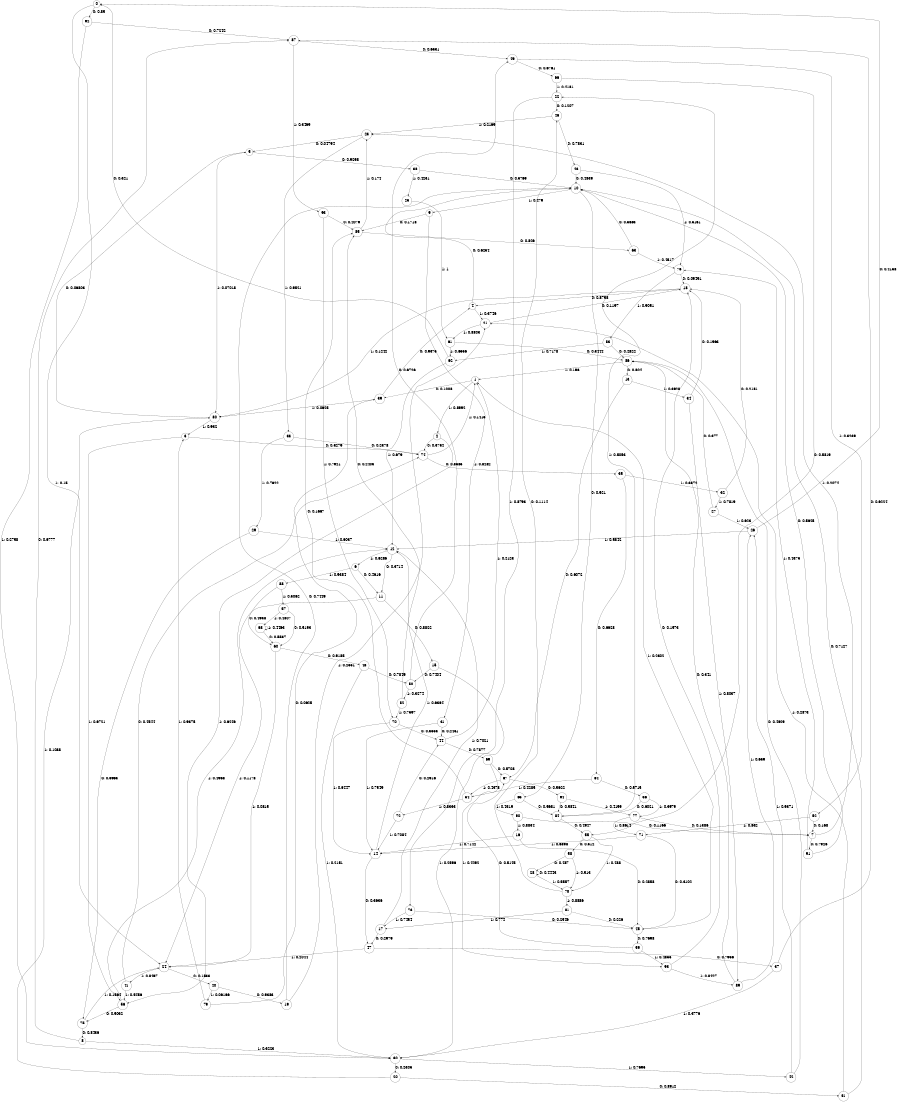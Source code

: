 digraph "ch35concat_phase3_L8" {
size = "6,8.5";
ratio = "fill";
node [shape = circle];
node [fontsize = 24];
edge [fontsize = 24];
0 -> 92 [label = "0: 0.85     "];
0 -> 24 [label = "1: 0.15     "];
1 -> 39 [label = "0: 0.1008   "];
1 -> 2 [label = "1: 0.8992   "];
2 -> 74 [label = "0: 0.3754   "];
2 -> 56 [label = "1: 0.6246   "];
3 -> 74 [label = "0: 0.3279   "];
3 -> 56 [label = "1: 0.6721   "];
4 -> 10 [label = "0: 0.6254   "];
4 -> 21 [label = "1: 0.3746   "];
5 -> 38 [label = "0: 0.9298   "];
5 -> 80 [label = "1: 0.07018  "];
6 -> 11 [label = "0: 0.4616   "];
6 -> 88 [label = "1: 0.5384   "];
7 -> 91 [label = "0: 0.7926   "];
7 -> 23 [label = "1: 0.2074   "];
8 -> 87 [label = "0: 0.6777   "];
8 -> 30 [label = "1: 0.3223   "];
9 -> 85 [label = "0: 0.1718   "];
9 -> 31 [label = "1: 0.8282   "];
10 -> 65 [label = "0: 0.521    "];
10 -> 9 [label = "1: 0.479    "];
11 -> 15 [label = "0: 0.8822   "];
11 -> 24 [label = "1: 0.1178   "];
12 -> 11 [label = "0: 0.3714   "];
12 -> 6 [label = "1: 0.6286   "];
13 -> 67 [label = "0: 0.6072   "];
13 -> 34 [label = "1: 0.3928   "];
14 -> 47 [label = "0: 0.3636   "];
14 -> 12 [label = "1: 0.6364   "];
15 -> 50 [label = "0: 0.7404   "];
15 -> 30 [label = "1: 0.2596   "];
16 -> 45 [label = "0: 0.2858   "];
16 -> 14 [label = "1: 0.7142   "];
17 -> 47 [label = "0: 0.2979   "];
17 -> 12 [label = "1: 0.7021   "];
18 -> 4 [label = "0: 0.8758   "];
18 -> 80 [label = "1: 0.1242   "];
19 -> 10 [label = "0: 0.7449   "];
19 -> 21 [label = "1: 0.2551   "];
20 -> 51 [label = "0: 0.8912   "];
20 -> 80 [label = "1: 0.1088   "];
21 -> 18 [label = "0: 0.1197   "];
21 -> 61 [label = "1: 0.8803   "];
22 -> 46 [label = "0: 0.1207   "];
22 -> 73 [label = "1: 0.8793   "];
23 -> 5 [label = "0: 0.04794  "];
23 -> 33 [label = "1: 0.9521   "];
24 -> 40 [label = "0: 0.1533   "];
24 -> 41 [label = "1: 0.8467   "];
25 -> 61 [label = "1: 1        "];
26 -> 0 [label = "0: 0.4158   "];
26 -> 12 [label = "1: 0.5842   "];
27 -> 86 [label = "0: 0.377    "];
27 -> 26 [label = "1: 0.623    "];
28 -> 28 [label = "0: 0.4443   "];
28 -> 78 [label = "1: 0.5557   "];
29 -> 75 [label = "0: 0.3963   "];
29 -> 12 [label = "1: 0.6037   "];
30 -> 20 [label = "0: 0.2305   "];
30 -> 42 [label = "1: 0.7695   "];
31 -> 44 [label = "0: 0.2451   "];
31 -> 14 [label = "1: 0.7549   "];
32 -> 18 [label = "0: 0.2181   "];
32 -> 27 [label = "1: 0.7819   "];
33 -> 74 [label = "0: 0.2378   "];
33 -> 29 [label = "1: 0.7622   "];
34 -> 18 [label = "0: 0.1963   "];
34 -> 89 [label = "1: 0.8037   "];
35 -> 64 [label = "0: 0.6628   "];
35 -> 32 [label = "1: 0.3372   "];
36 -> 84 [label = "0: 0.6021   "];
36 -> 77 [label = "1: 0.3979   "];
37 -> 87 [label = "0: 0.6224   "];
37 -> 30 [label = "1: 0.3776   "];
38 -> 10 [label = "0: 0.5769   "];
38 -> 25 [label = "1: 0.4231   "];
39 -> 4 [label = "0: 0.9375   "];
39 -> 80 [label = "1: 0.0625   "];
40 -> 19 [label = "0: 0.9383   "];
40 -> 79 [label = "1: 0.06166  "];
41 -> 74 [label = "0: 0.4544   "];
41 -> 56 [label = "1: 0.5456   "];
42 -> 86 [label = "0: 0.4629   "];
42 -> 26 [label = "1: 0.5371   "];
43 -> 10 [label = "0: 0.4839   "];
43 -> 76 [label = "1: 0.5161   "];
44 -> 69 [label = "0: 0.7877   "];
44 -> 1 [label = "1: 0.2123   "];
45 -> 59 [label = "0: 0.7698   "];
45 -> 1 [label = "1: 0.2302   "];
46 -> 43 [label = "0: 0.7831   "];
46 -> 23 [label = "1: 0.2169   "];
47 -> 37 [label = "0: 0.7956   "];
47 -> 24 [label = "1: 0.2044   "];
48 -> 50 [label = "0: 0.7849   "];
48 -> 30 [label = "1: 0.2151   "];
49 -> 66 [label = "0: 0.6761   "];
49 -> 52 [label = "1: 0.3239   "];
50 -> 49 [label = "0: 0.6726   "];
50 -> 82 [label = "1: 0.3274   "];
51 -> 10 [label = "0: 0.7127   "];
51 -> 21 [label = "1: 0.2873   "];
52 -> 7 [label = "0: 0.168    "];
52 -> 71 [label = "1: 0.832    "];
53 -> 85 [label = "0: 0.2079   "];
53 -> 70 [label = "1: 0.7921   "];
54 -> 85 [label = "0: 0.1667   "];
54 -> 72 [label = "1: 0.8333   "];
55 -> 58 [label = "0: 0.512    "];
55 -> 78 [label = "1: 0.488    "];
56 -> 75 [label = "0: 0.5032   "];
56 -> 12 [label = "1: 0.4968   "];
57 -> 60 [label = "0: 0.5193   "];
57 -> 68 [label = "1: 0.4807   "];
58 -> 28 [label = "0: 0.487    "];
58 -> 78 [label = "1: 0.513    "];
59 -> 67 [label = "0: 0.5145   "];
59 -> 93 [label = "1: 0.4855   "];
60 -> 48 [label = "0: 0.9185   "];
60 -> 24 [label = "1: 0.0815   "];
61 -> 86 [label = "0: 0.3444   "];
61 -> 62 [label = "1: 0.6556   "];
62 -> 0 [label = "0: 0.321    "];
62 -> 12 [label = "1: 0.679    "];
63 -> 10 [label = "0: 0.5683   "];
63 -> 76 [label = "1: 0.4317   "];
64 -> 36 [label = "0: 0.5715   "];
64 -> 54 [label = "1: 0.4285   "];
65 -> 84 [label = "0: 0.5681   "];
65 -> 90 [label = "1: 0.4319   "];
66 -> 55 [label = "0: 0.5819   "];
66 -> 22 [label = "1: 0.4181   "];
67 -> 94 [label = "0: 0.5622   "];
67 -> 54 [label = "1: 0.4378   "];
68 -> 60 [label = "0: 0.5537   "];
68 -> 68 [label = "1: 0.4463   "];
69 -> 67 [label = "0: 0.5708   "];
69 -> 93 [label = "1: 0.4292   "];
70 -> 44 [label = "0: 0.3553   "];
70 -> 14 [label = "1: 0.6447   "];
71 -> 45 [label = "0: 0.3102   "];
71 -> 14 [label = "1: 0.6898   "];
72 -> 44 [label = "0: 0.2916   "];
72 -> 14 [label = "1: 0.7084   "];
73 -> 45 [label = "0: 0.2546   "];
73 -> 17 [label = "1: 0.7454   "];
74 -> 35 [label = "0: 0.8585   "];
74 -> 1 [label = "1: 0.1415   "];
75 -> 8 [label = "0: 0.8436   "];
75 -> 24 [label = "1: 0.1564   "];
76 -> 18 [label = "0: 0.09491  "];
76 -> 83 [label = "1: 0.9051   "];
77 -> 7 [label = "0: 0.1386   "];
77 -> 71 [label = "1: 0.8614   "];
78 -> 46 [label = "0: 0.1114   "];
78 -> 81 [label = "1: 0.8886   "];
79 -> 39 [label = "0: 0.0625   "];
79 -> 3 [label = "1: 0.9375   "];
80 -> 5 [label = "0: 0.06803  "];
80 -> 3 [label = "1: 0.932    "];
81 -> 45 [label = "0: 0.226    "];
81 -> 17 [label = "1: 0.774    "];
82 -> 85 [label = "0: 0.2403   "];
82 -> 70 [label = "1: 0.7597   "];
83 -> 86 [label = "0: 0.2822   "];
83 -> 62 [label = "1: 0.7178   "];
84 -> 55 [label = "0: 0.4947   "];
84 -> 22 [label = "1: 0.5053   "];
85 -> 63 [label = "0: 0.826    "];
85 -> 23 [label = "1: 0.174    "];
86 -> 13 [label = "0: 0.804    "];
86 -> 1 [label = "1: 0.196    "];
87 -> 49 [label = "0: 0.6531   "];
87 -> 53 [label = "1: 0.3469   "];
88 -> 60 [label = "0: 0.4938   "];
88 -> 57 [label = "1: 0.5062   "];
89 -> 86 [label = "0: 0.341    "];
89 -> 26 [label = "1: 0.659    "];
90 -> 7 [label = "0: 0.1166   "];
90 -> 16 [label = "1: 0.8834   "];
91 -> 10 [label = "0: 0.5625   "];
91 -> 76 [label = "1: 0.4375   "];
92 -> 87 [label = "0: 0.7242   "];
92 -> 30 [label = "1: 0.2758   "];
93 -> 18 [label = "0: 0.1573   "];
93 -> 89 [label = "1: 0.8427   "];
94 -> 84 [label = "0: 0.5841   "];
94 -> 77 [label = "1: 0.4159   "];
}